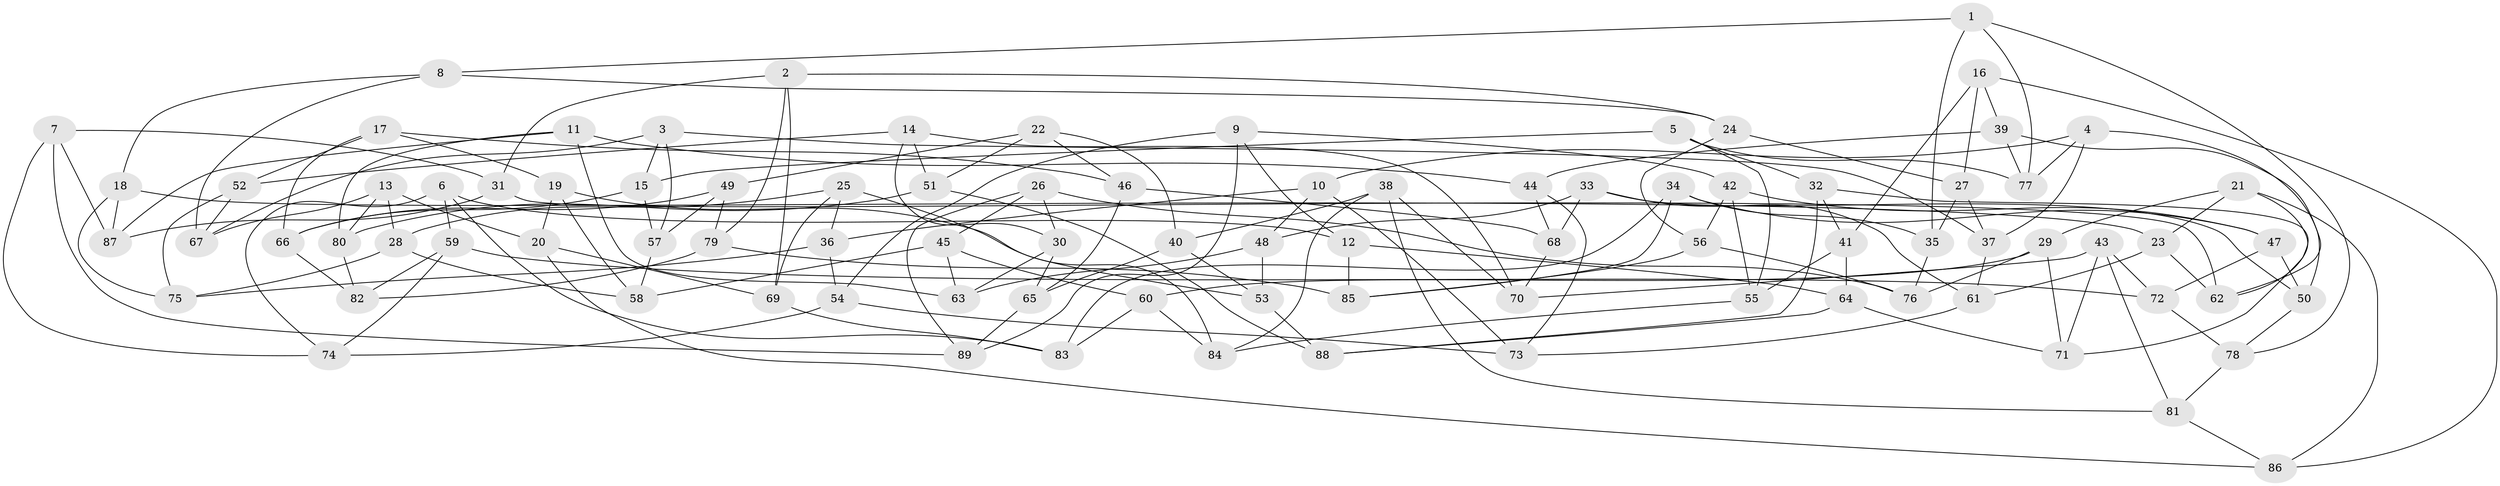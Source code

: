 // coarse degree distribution, {7: 0.1388888888888889, 6: 0.3333333333333333, 9: 0.027777777777777776, 8: 0.08333333333333333, 5: 0.2777777777777778, 4: 0.1388888888888889}
// Generated by graph-tools (version 1.1) at 2025/38/03/04/25 23:38:04]
// undirected, 89 vertices, 178 edges
graph export_dot {
  node [color=gray90,style=filled];
  1;
  2;
  3;
  4;
  5;
  6;
  7;
  8;
  9;
  10;
  11;
  12;
  13;
  14;
  15;
  16;
  17;
  18;
  19;
  20;
  21;
  22;
  23;
  24;
  25;
  26;
  27;
  28;
  29;
  30;
  31;
  32;
  33;
  34;
  35;
  36;
  37;
  38;
  39;
  40;
  41;
  42;
  43;
  44;
  45;
  46;
  47;
  48;
  49;
  50;
  51;
  52;
  53;
  54;
  55;
  56;
  57;
  58;
  59;
  60;
  61;
  62;
  63;
  64;
  65;
  66;
  67;
  68;
  69;
  70;
  71;
  72;
  73;
  74;
  75;
  76;
  77;
  78;
  79;
  80;
  81;
  82;
  83;
  84;
  85;
  86;
  87;
  88;
  89;
  1 -- 77;
  1 -- 35;
  1 -- 78;
  1 -- 8;
  2 -- 69;
  2 -- 24;
  2 -- 31;
  2 -- 79;
  3 -- 15;
  3 -- 37;
  3 -- 57;
  3 -- 67;
  4 -- 77;
  4 -- 10;
  4 -- 62;
  4 -- 37;
  5 -- 77;
  5 -- 32;
  5 -- 15;
  5 -- 55;
  6 -- 12;
  6 -- 74;
  6 -- 83;
  6 -- 59;
  7 -- 31;
  7 -- 87;
  7 -- 89;
  7 -- 74;
  8 -- 67;
  8 -- 18;
  8 -- 24;
  9 -- 42;
  9 -- 89;
  9 -- 12;
  9 -- 54;
  10 -- 36;
  10 -- 73;
  10 -- 48;
  11 -- 44;
  11 -- 80;
  11 -- 63;
  11 -- 87;
  12 -- 64;
  12 -- 85;
  13 -- 20;
  13 -- 67;
  13 -- 28;
  13 -- 80;
  14 -- 70;
  14 -- 30;
  14 -- 51;
  14 -- 52;
  15 -- 57;
  15 -- 66;
  16 -- 39;
  16 -- 41;
  16 -- 27;
  16 -- 86;
  17 -- 66;
  17 -- 52;
  17 -- 19;
  17 -- 46;
  18 -- 75;
  18 -- 23;
  18 -- 87;
  19 -- 53;
  19 -- 20;
  19 -- 58;
  20 -- 86;
  20 -- 69;
  21 -- 62;
  21 -- 86;
  21 -- 29;
  21 -- 23;
  22 -- 49;
  22 -- 40;
  22 -- 46;
  22 -- 51;
  23 -- 61;
  23 -- 62;
  24 -- 56;
  24 -- 27;
  25 -- 84;
  25 -- 36;
  25 -- 28;
  25 -- 69;
  26 -- 76;
  26 -- 45;
  26 -- 89;
  26 -- 30;
  27 -- 37;
  27 -- 35;
  28 -- 58;
  28 -- 75;
  29 -- 71;
  29 -- 60;
  29 -- 76;
  30 -- 65;
  30 -- 63;
  31 -- 62;
  31 -- 87;
  32 -- 71;
  32 -- 41;
  32 -- 88;
  33 -- 68;
  33 -- 48;
  33 -- 50;
  33 -- 61;
  34 -- 47;
  34 -- 85;
  34 -- 83;
  34 -- 35;
  35 -- 76;
  36 -- 75;
  36 -- 54;
  37 -- 61;
  38 -- 81;
  38 -- 40;
  38 -- 84;
  38 -- 70;
  39 -- 77;
  39 -- 50;
  39 -- 44;
  40 -- 53;
  40 -- 65;
  41 -- 55;
  41 -- 64;
  42 -- 55;
  42 -- 47;
  42 -- 56;
  43 -- 70;
  43 -- 81;
  43 -- 72;
  43 -- 71;
  44 -- 73;
  44 -- 68;
  45 -- 63;
  45 -- 58;
  45 -- 60;
  46 -- 68;
  46 -- 65;
  47 -- 72;
  47 -- 50;
  48 -- 53;
  48 -- 63;
  49 -- 57;
  49 -- 66;
  49 -- 79;
  50 -- 78;
  51 -- 80;
  51 -- 88;
  52 -- 67;
  52 -- 75;
  53 -- 88;
  54 -- 74;
  54 -- 73;
  55 -- 84;
  56 -- 76;
  56 -- 85;
  57 -- 58;
  59 -- 82;
  59 -- 74;
  59 -- 72;
  60 -- 84;
  60 -- 83;
  61 -- 73;
  64 -- 88;
  64 -- 71;
  65 -- 89;
  66 -- 82;
  68 -- 70;
  69 -- 83;
  72 -- 78;
  78 -- 81;
  79 -- 85;
  79 -- 82;
  80 -- 82;
  81 -- 86;
}

